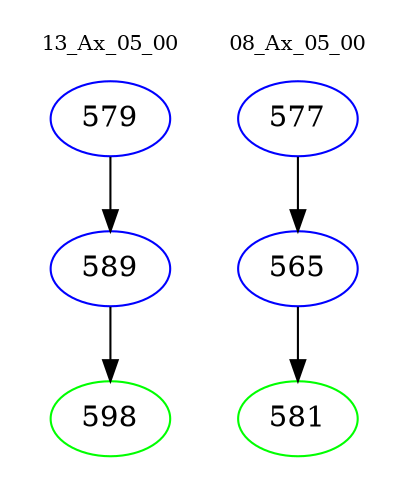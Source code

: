 digraph{
subgraph cluster_0 {
color = white
label = "13_Ax_05_00";
fontsize=10;
T0_579 [label="579", color="blue"]
T0_579 -> T0_589 [color="black"]
T0_589 [label="589", color="blue"]
T0_589 -> T0_598 [color="black"]
T0_598 [label="598", color="green"]
}
subgraph cluster_1 {
color = white
label = "08_Ax_05_00";
fontsize=10;
T1_577 [label="577", color="blue"]
T1_577 -> T1_565 [color="black"]
T1_565 [label="565", color="blue"]
T1_565 -> T1_581 [color="black"]
T1_581 [label="581", color="green"]
}
}

